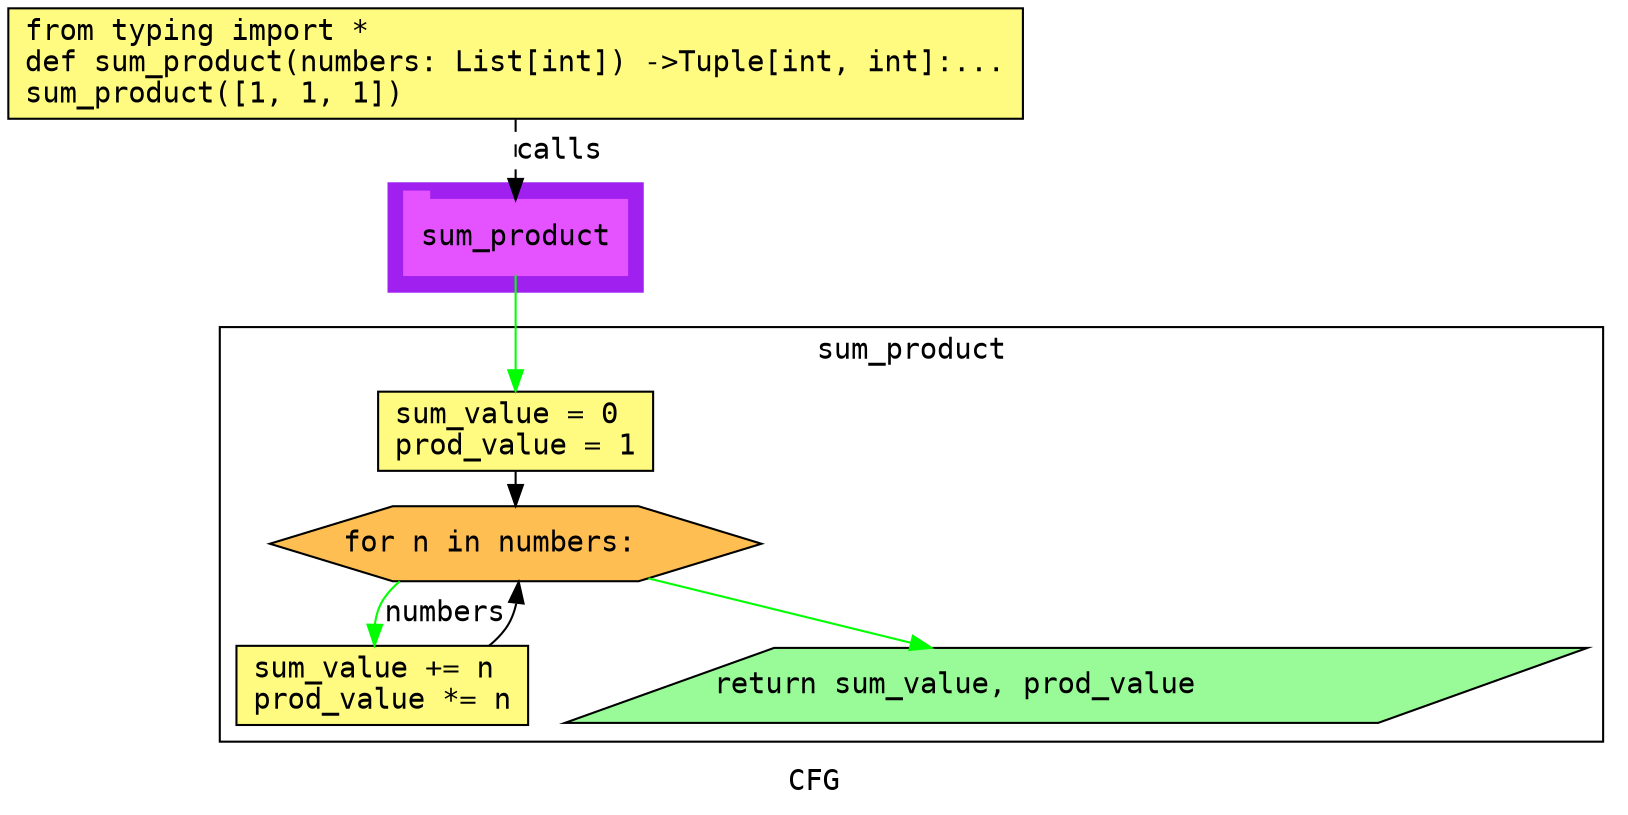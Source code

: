 digraph cluster622CFG {
	graph [bb="0,0,755.5,383",
		compound=True,
		fontname="DejaVu Sans Mono",
		label=CFG,
		lheight=0.21,
		lp="377.75,11.5",
		lwidth=0.35,
		pack=False,
		rankdir=TB,
		ranksep=0.02
	];
	node [fontname="DejaVu Sans Mono",
		label="\N"
	];
	edge [fontname="DejaVu Sans Mono"];
	subgraph cluster_1 {
		graph [bb="182.5,247,304.5,299",
			color=purple,
			compound=true,
			fontname="DejaVu Sans Mono",
			label="",
			rankdir=TB,
			ranksep=0.02,
			shape=tab,
			style=filled
		];
		node [fontname="DejaVu Sans Mono"];
		edge [fontname="DejaVu Sans Mono"];
		9	[color="#E552FF",
			height=0.5,
			label=sum_product,
			linenum="[11]",
			pos="243.5,273",
			shape=tab,
			style=filled,
			width=1.4861];
	}
	subgraph cluster2sum_product {
		graph [bb="101.5,31,747.5,230",
			compound=True,
			fontname="DejaVu Sans Mono",
			label=sum_product,
			lheight=0.21,
			lp="424.5,218.5",
			lwidth=1.26,
			pack=False,
			rankdir=TB,
			ranksep=0.02
		];
		node [fontname="DejaVu Sans Mono"];
		edge [fontname="DejaVu Sans Mono"];
		3	[fillcolor="#FFFB81",
			height=0.52778,
			label="sum_value = 0\lprod_value = 1\l",
			linenum="[3, 4]",
			pos="243.5,180",
			shape=rectangle,
			style="filled,solid",
			width=1.8333];
		4	[fillcolor="#FFBE52",
			height=0.5,
			label="for n in numbers:\l",
			linenum="[6]",
			pos="243.5,126",
			shape=hexagon,
			style="filled,solid",
			width=3.273];
		3 -> 4	[color=black,
			pos="e,243.5,144.22 243.5,160.81 243.5,158.71 243.5,156.53 243.5,154.33"];
		5	[fillcolor="#FFFB81",
			height=0.52778,
			label="sum_value += n\lprod_value *= n\l",
			linenum="[7, 8]",
			pos="179.5,58",
			shape=rectangle,
			style="filled,solid",
			width=1.9444];
		4 -> 5	[color=green,
			label=numbers,
			lp="205.5,92.5",
			pos="e,173.39,77.091 184.01,108.1 181.17,105.75 178.62,103.06 176.5,100 173.86,96.204 172.75,91.705 172.57,87.102"];
		6	[fillcolor="#98fb98",
			height=0.5,
			label="return sum_value, prod_value\l",
			linenum="[9]",
			pos="503.5,58",
			shape=parallelogram,
			style="filled,solid",
			width=6.5647];
		4 -> 6	[color=green,
			pos="e,436.43,76.025 306.11,109.11 342.25,99.934 387.99,88.322 426.34,78.587"];
		5 -> 4	[color=black,
			pos="e,244.99,107.64 230.79,77.071 233.68,79.406 236.29,82.037 238.5,85 241.18,88.6 242.83,92.906 243.8,97.338"];
	}
	1	[fillcolor="#FFFB81",
		height=0.73611,
		label="from typing import *\ldef sum_product(numbers: List[int]) ->Tuple[int, int]:...\lsum_product([1, 1, 1])\l",
		linenum="[1]",
		pos="243.5,356.5",
		shape=rectangle,
		style="filled,solid",
		width=6.7639];
	1 -> 9	[label=calls,
		lp="264.5,314.5",
		pos="e,243.5,291.13 243.5,329.71 243.5,320.66 243.5,310.47 243.5,301.3",
		style=dashed];
	9 -> 3	[color=green,
		pos="e,243.5,199.29 243.5,254.88 243.5,242.12 243.5,224.4 243.5,209.52"];
}
